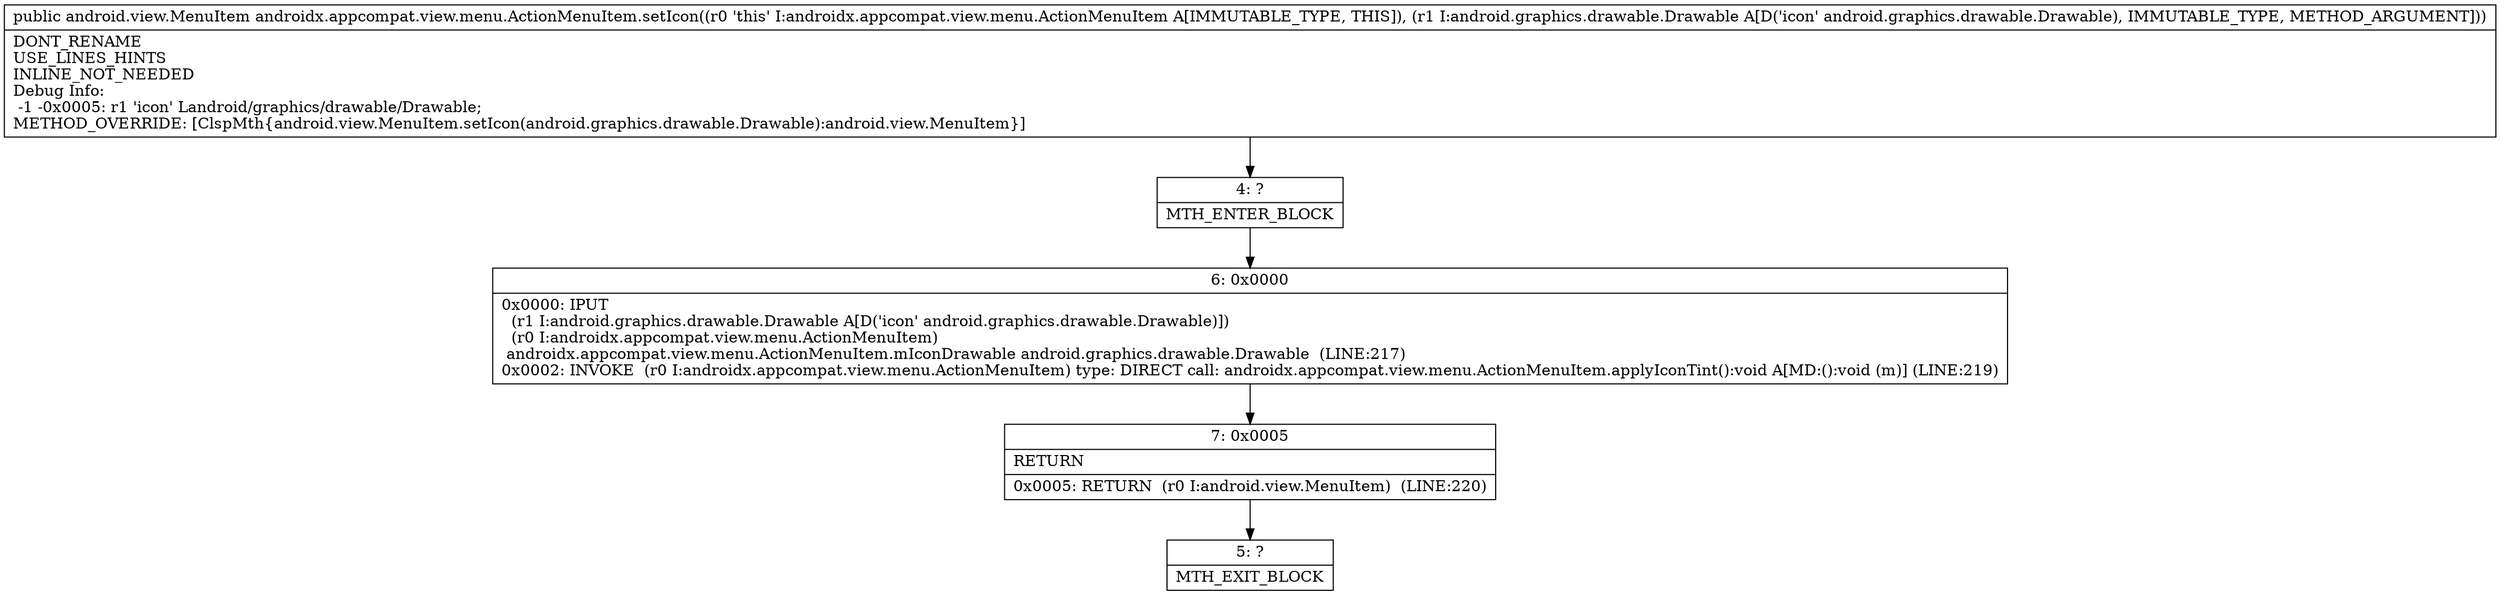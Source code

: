 digraph "CFG forandroidx.appcompat.view.menu.ActionMenuItem.setIcon(Landroid\/graphics\/drawable\/Drawable;)Landroid\/view\/MenuItem;" {
Node_4 [shape=record,label="{4\:\ ?|MTH_ENTER_BLOCK\l}"];
Node_6 [shape=record,label="{6\:\ 0x0000|0x0000: IPUT  \l  (r1 I:android.graphics.drawable.Drawable A[D('icon' android.graphics.drawable.Drawable)])\l  (r0 I:androidx.appcompat.view.menu.ActionMenuItem)\l androidx.appcompat.view.menu.ActionMenuItem.mIconDrawable android.graphics.drawable.Drawable  (LINE:217)\l0x0002: INVOKE  (r0 I:androidx.appcompat.view.menu.ActionMenuItem) type: DIRECT call: androidx.appcompat.view.menu.ActionMenuItem.applyIconTint():void A[MD:():void (m)] (LINE:219)\l}"];
Node_7 [shape=record,label="{7\:\ 0x0005|RETURN\l|0x0005: RETURN  (r0 I:android.view.MenuItem)  (LINE:220)\l}"];
Node_5 [shape=record,label="{5\:\ ?|MTH_EXIT_BLOCK\l}"];
MethodNode[shape=record,label="{public android.view.MenuItem androidx.appcompat.view.menu.ActionMenuItem.setIcon((r0 'this' I:androidx.appcompat.view.menu.ActionMenuItem A[IMMUTABLE_TYPE, THIS]), (r1 I:android.graphics.drawable.Drawable A[D('icon' android.graphics.drawable.Drawable), IMMUTABLE_TYPE, METHOD_ARGUMENT]))  | DONT_RENAME\lUSE_LINES_HINTS\lINLINE_NOT_NEEDED\lDebug Info:\l  \-1 \-0x0005: r1 'icon' Landroid\/graphics\/drawable\/Drawable;\lMETHOD_OVERRIDE: [ClspMth\{android.view.MenuItem.setIcon(android.graphics.drawable.Drawable):android.view.MenuItem\}]\l}"];
MethodNode -> Node_4;Node_4 -> Node_6;
Node_6 -> Node_7;
Node_7 -> Node_5;
}

